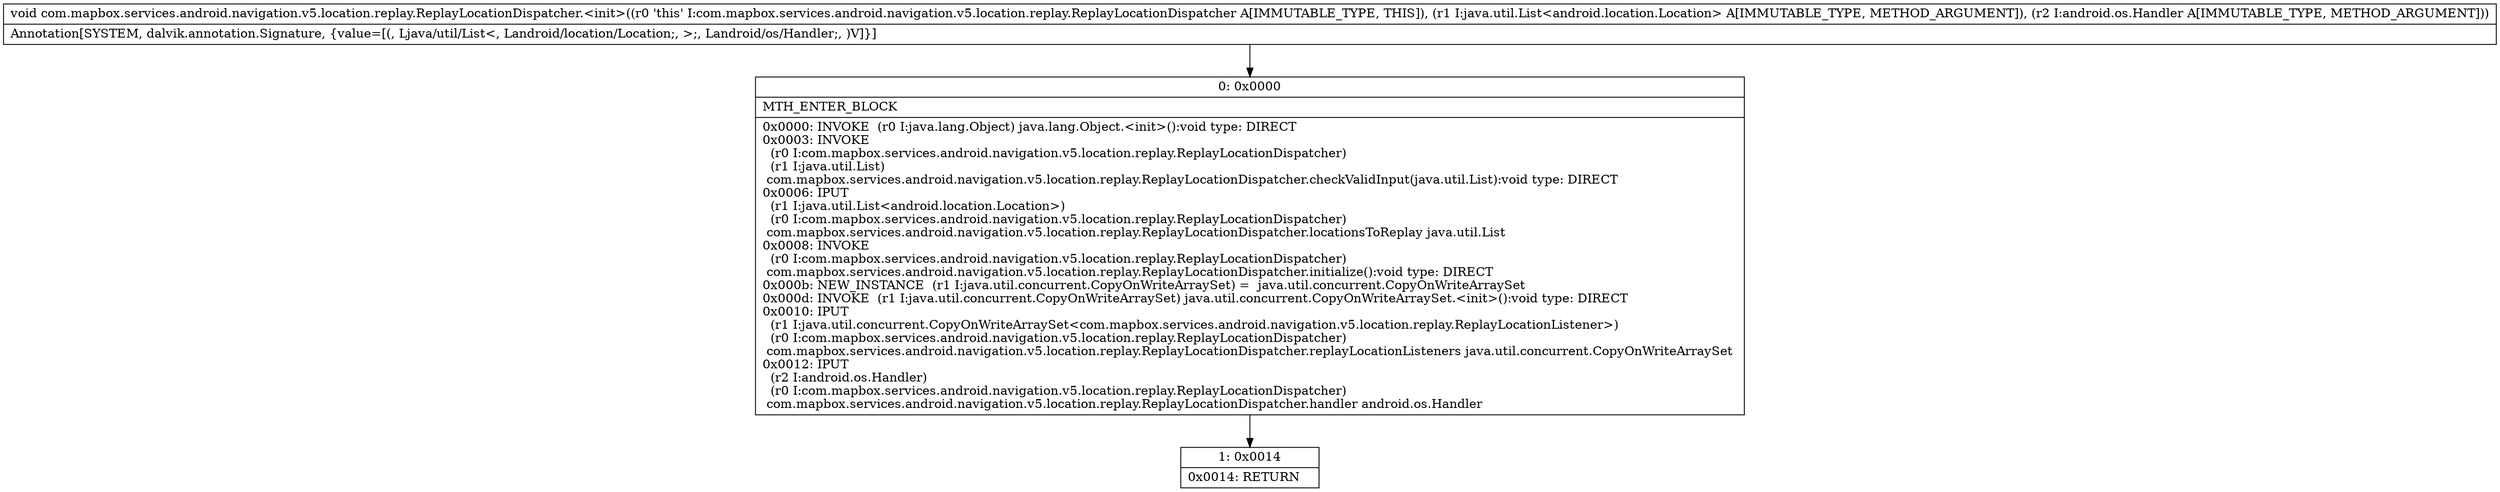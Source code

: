 digraph "CFG forcom.mapbox.services.android.navigation.v5.location.replay.ReplayLocationDispatcher.\<init\>(Ljava\/util\/List;Landroid\/os\/Handler;)V" {
Node_0 [shape=record,label="{0\:\ 0x0000|MTH_ENTER_BLOCK\l|0x0000: INVOKE  (r0 I:java.lang.Object) java.lang.Object.\<init\>():void type: DIRECT \l0x0003: INVOKE  \l  (r0 I:com.mapbox.services.android.navigation.v5.location.replay.ReplayLocationDispatcher)\l  (r1 I:java.util.List)\l com.mapbox.services.android.navigation.v5.location.replay.ReplayLocationDispatcher.checkValidInput(java.util.List):void type: DIRECT \l0x0006: IPUT  \l  (r1 I:java.util.List\<android.location.Location\>)\l  (r0 I:com.mapbox.services.android.navigation.v5.location.replay.ReplayLocationDispatcher)\l com.mapbox.services.android.navigation.v5.location.replay.ReplayLocationDispatcher.locationsToReplay java.util.List \l0x0008: INVOKE  \l  (r0 I:com.mapbox.services.android.navigation.v5.location.replay.ReplayLocationDispatcher)\l com.mapbox.services.android.navigation.v5.location.replay.ReplayLocationDispatcher.initialize():void type: DIRECT \l0x000b: NEW_INSTANCE  (r1 I:java.util.concurrent.CopyOnWriteArraySet) =  java.util.concurrent.CopyOnWriteArraySet \l0x000d: INVOKE  (r1 I:java.util.concurrent.CopyOnWriteArraySet) java.util.concurrent.CopyOnWriteArraySet.\<init\>():void type: DIRECT \l0x0010: IPUT  \l  (r1 I:java.util.concurrent.CopyOnWriteArraySet\<com.mapbox.services.android.navigation.v5.location.replay.ReplayLocationListener\>)\l  (r0 I:com.mapbox.services.android.navigation.v5.location.replay.ReplayLocationDispatcher)\l com.mapbox.services.android.navigation.v5.location.replay.ReplayLocationDispatcher.replayLocationListeners java.util.concurrent.CopyOnWriteArraySet \l0x0012: IPUT  \l  (r2 I:android.os.Handler)\l  (r0 I:com.mapbox.services.android.navigation.v5.location.replay.ReplayLocationDispatcher)\l com.mapbox.services.android.navigation.v5.location.replay.ReplayLocationDispatcher.handler android.os.Handler \l}"];
Node_1 [shape=record,label="{1\:\ 0x0014|0x0014: RETURN   \l}"];
MethodNode[shape=record,label="{void com.mapbox.services.android.navigation.v5.location.replay.ReplayLocationDispatcher.\<init\>((r0 'this' I:com.mapbox.services.android.navigation.v5.location.replay.ReplayLocationDispatcher A[IMMUTABLE_TYPE, THIS]), (r1 I:java.util.List\<android.location.Location\> A[IMMUTABLE_TYPE, METHOD_ARGUMENT]), (r2 I:android.os.Handler A[IMMUTABLE_TYPE, METHOD_ARGUMENT]))  | Annotation[SYSTEM, dalvik.annotation.Signature, \{value=[(, Ljava\/util\/List\<, Landroid\/location\/Location;, \>;, Landroid\/os\/Handler;, )V]\}]\l}"];
MethodNode -> Node_0;
Node_0 -> Node_1;
}


